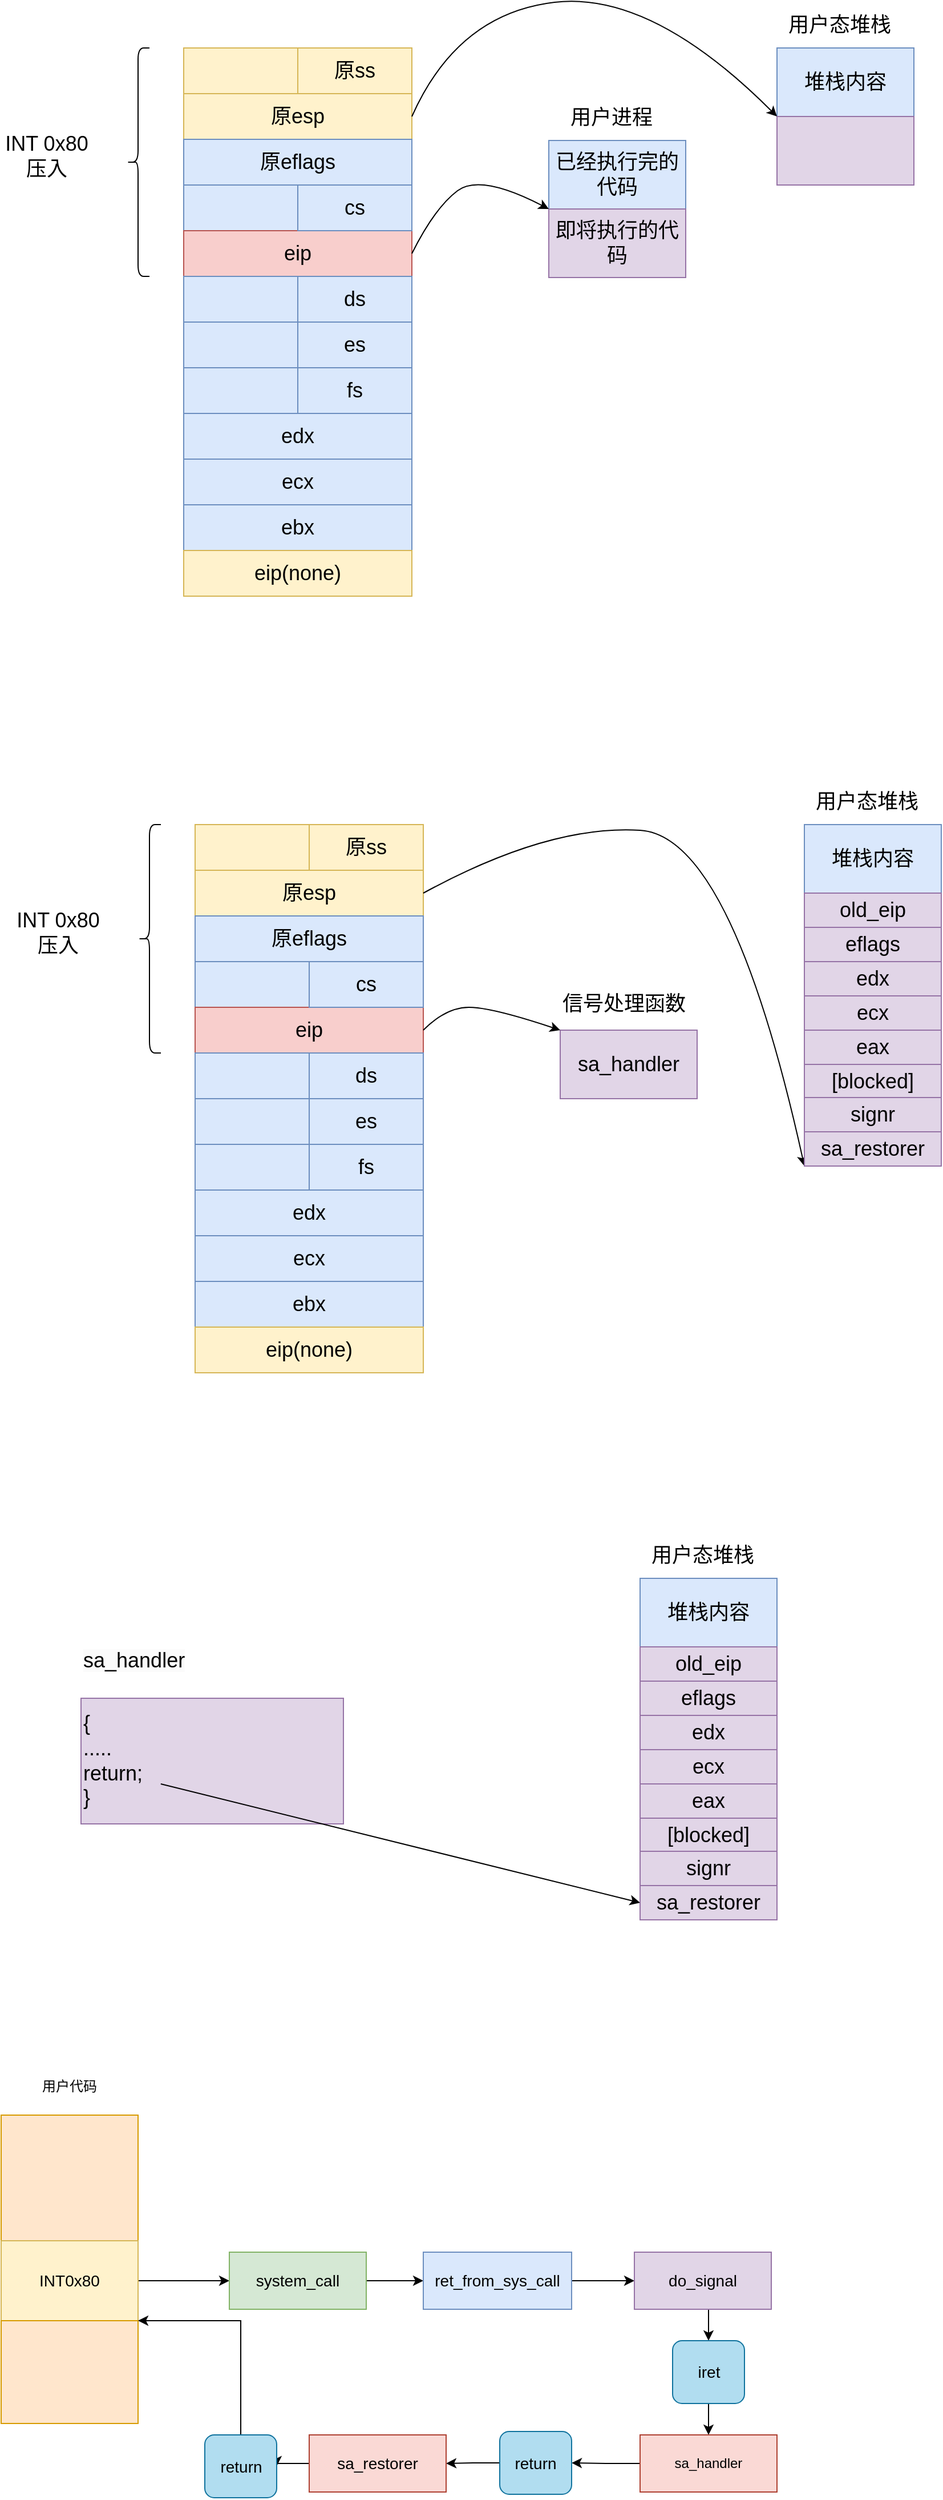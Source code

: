 <mxfile version="20.8.16" type="device"><diagram name="第 1 页" id="8UMI5wfGpU9yhUyudxRB"><mxGraphModel dx="1194" dy="748" grid="1" gridSize="10" guides="1" tooltips="1" connect="1" arrows="1" fold="1" page="1" pageScale="1" pageWidth="827" pageHeight="1169" math="0" shadow="0"><root><mxCell id="0"/><mxCell id="1" parent="0"/><mxCell id="Ko70cHAh3hERmwU0dGHc-2" value="" style="rounded=0;whiteSpace=wrap;html=1;fillColor=#fff2cc;strokeColor=#d6b656;" parent="1" vertex="1"><mxGeometry x="160" y="120" width="100" height="40" as="geometry"/></mxCell><mxCell id="Ko70cHAh3hERmwU0dGHc-3" value="&lt;font style=&quot;font-size: 18px;&quot;&gt;原ss&lt;/font&gt;" style="rounded=0;whiteSpace=wrap;html=1;fillColor=#fff2cc;strokeColor=#d6b656;" parent="1" vertex="1"><mxGeometry x="260" y="120" width="100" height="40" as="geometry"/></mxCell><mxCell id="Ko70cHAh3hERmwU0dGHc-4" value="&lt;font style=&quot;font-size: 18px;&quot;&gt;原esp&lt;/font&gt;" style="rounded=0;whiteSpace=wrap;html=1;fillColor=#fff2cc;strokeColor=#d6b656;" parent="1" vertex="1"><mxGeometry x="160" y="160" width="200" height="40" as="geometry"/></mxCell><mxCell id="Ko70cHAh3hERmwU0dGHc-5" value="&lt;font style=&quot;font-size: 18px;&quot;&gt;原eflags&lt;/font&gt;" style="rounded=0;whiteSpace=wrap;html=1;fillColor=#dae8fc;strokeColor=#6c8ebf;" parent="1" vertex="1"><mxGeometry x="160" y="200" width="200" height="40" as="geometry"/></mxCell><mxCell id="Ko70cHAh3hERmwU0dGHc-6" value="" style="rounded=0;whiteSpace=wrap;html=1;fillColor=#dae8fc;strokeColor=#6c8ebf;" parent="1" vertex="1"><mxGeometry x="160" y="240" width="100" height="40" as="geometry"/></mxCell><mxCell id="Ko70cHAh3hERmwU0dGHc-8" value="&lt;font style=&quot;font-size: 18px;&quot;&gt;cs&lt;/font&gt;" style="rounded=0;whiteSpace=wrap;html=1;fillColor=#fff2cc;strokeColor=#d6b656;" parent="1" vertex="1"><mxGeometry x="260" y="240" width="100" height="40" as="geometry"/></mxCell><mxCell id="Ko70cHAh3hERmwU0dGHc-9" value="&lt;font style=&quot;font-size: 18px;&quot;&gt;eip&lt;/font&gt;" style="rounded=0;whiteSpace=wrap;html=1;fillColor=#f8cecc;strokeColor=#b85450;" parent="1" vertex="1"><mxGeometry x="160" y="280" width="200" height="40" as="geometry"/></mxCell><mxCell id="Ko70cHAh3hERmwU0dGHc-10" value="&lt;font style=&quot;font-size: 18px;&quot;&gt;cs&lt;/font&gt;" style="rounded=0;whiteSpace=wrap;html=1;fillColor=#dae8fc;strokeColor=#6c8ebf;" parent="1" vertex="1"><mxGeometry x="260" y="240" width="100" height="40" as="geometry"/></mxCell><mxCell id="Ko70cHAh3hERmwU0dGHc-11" value="" style="rounded=0;whiteSpace=wrap;html=1;fillColor=#dae8fc;strokeColor=#6c8ebf;" parent="1" vertex="1"><mxGeometry x="160" y="320" width="100" height="40" as="geometry"/></mxCell><mxCell id="Ko70cHAh3hERmwU0dGHc-12" value="&lt;font style=&quot;font-size: 18px;&quot;&gt;ds&lt;/font&gt;" style="rounded=0;whiteSpace=wrap;html=1;fillColor=#dae8fc;strokeColor=#6c8ebf;" parent="1" vertex="1"><mxGeometry x="260" y="320" width="100" height="40" as="geometry"/></mxCell><mxCell id="Ko70cHAh3hERmwU0dGHc-13" value="" style="rounded=0;whiteSpace=wrap;html=1;fillColor=#dae8fc;strokeColor=#6c8ebf;" parent="1" vertex="1"><mxGeometry x="160" y="360" width="100" height="40" as="geometry"/></mxCell><mxCell id="Ko70cHAh3hERmwU0dGHc-14" value="&lt;font style=&quot;font-size: 18px;&quot;&gt;es&lt;/font&gt;" style="rounded=0;whiteSpace=wrap;html=1;fillColor=#dae8fc;strokeColor=#6c8ebf;" parent="1" vertex="1"><mxGeometry x="260" y="360" width="100" height="40" as="geometry"/></mxCell><mxCell id="Ko70cHAh3hERmwU0dGHc-15" value="" style="rounded=0;whiteSpace=wrap;html=1;fillColor=#dae8fc;strokeColor=#6c8ebf;" parent="1" vertex="1"><mxGeometry x="160" y="400" width="100" height="40" as="geometry"/></mxCell><mxCell id="Ko70cHAh3hERmwU0dGHc-16" value="&lt;font style=&quot;font-size: 18px;&quot;&gt;fs&lt;/font&gt;" style="rounded=0;whiteSpace=wrap;html=1;fillColor=#dae8fc;strokeColor=#6c8ebf;" parent="1" vertex="1"><mxGeometry x="260" y="400" width="100" height="40" as="geometry"/></mxCell><mxCell id="Ko70cHAh3hERmwU0dGHc-17" value="&lt;font style=&quot;font-size: 18px;&quot;&gt;edx&lt;/font&gt;" style="rounded=0;whiteSpace=wrap;html=1;fillColor=#dae8fc;strokeColor=#6c8ebf;" parent="1" vertex="1"><mxGeometry x="160" y="440" width="200" height="40" as="geometry"/></mxCell><mxCell id="Ko70cHAh3hERmwU0dGHc-18" value="&lt;font style=&quot;font-size: 18px;&quot;&gt;ecx&lt;/font&gt;" style="rounded=0;whiteSpace=wrap;html=1;fillColor=#dae8fc;strokeColor=#6c8ebf;" parent="1" vertex="1"><mxGeometry x="160" y="480" width="200" height="40" as="geometry"/></mxCell><mxCell id="Ko70cHAh3hERmwU0dGHc-19" value="&lt;font style=&quot;font-size: 18px;&quot;&gt;ebx&lt;/font&gt;" style="rounded=0;whiteSpace=wrap;html=1;fillColor=#dae8fc;strokeColor=#6c8ebf;" parent="1" vertex="1"><mxGeometry x="160" y="520" width="200" height="40" as="geometry"/></mxCell><mxCell id="Ko70cHAh3hERmwU0dGHc-20" value="&lt;font style=&quot;font-size: 18px;&quot;&gt;eip(none)&lt;/font&gt;" style="rounded=0;whiteSpace=wrap;html=1;fillColor=#fff2cc;strokeColor=#d6b656;" parent="1" vertex="1"><mxGeometry x="160" y="560" width="200" height="40" as="geometry"/></mxCell><mxCell id="Ko70cHAh3hERmwU0dGHc-22" value="已经执行完的代码" style="rounded=0;whiteSpace=wrap;html=1;fontSize=18;fillColor=#dae8fc;strokeColor=#6c8ebf;" parent="1" vertex="1"><mxGeometry x="480" y="201" width="120" height="60" as="geometry"/></mxCell><mxCell id="Ko70cHAh3hERmwU0dGHc-23" value="即将执行的代码" style="rounded=0;whiteSpace=wrap;html=1;fontSize=18;fillColor=#e1d5e7;strokeColor=#9673a6;" parent="1" vertex="1"><mxGeometry x="480" y="261" width="120" height="60" as="geometry"/></mxCell><mxCell id="Ko70cHAh3hERmwU0dGHc-25" value="用户进程" style="text;strokeColor=none;align=center;fillColor=none;html=1;verticalAlign=middle;whiteSpace=wrap;rounded=0;fontSize=18;" parent="1" vertex="1"><mxGeometry x="480" y="166" width="110" height="30" as="geometry"/></mxCell><mxCell id="Ko70cHAh3hERmwU0dGHc-26" value="" style="curved=1;endArrow=classic;html=1;rounded=0;fontSize=18;exitX=1;exitY=0.5;exitDx=0;exitDy=0;entryX=0;entryY=0;entryDx=0;entryDy=0;" parent="1" source="Ko70cHAh3hERmwU0dGHc-9" target="Ko70cHAh3hERmwU0dGHc-23" edge="1"><mxGeometry width="50" height="50" relative="1" as="geometry"><mxPoint x="430" y="350" as="sourcePoint"/><mxPoint x="480" y="300" as="targetPoint"/><Array as="points"><mxPoint x="380" y="260"/><mxPoint x="420" y="230"/></Array></mxGeometry></mxCell><mxCell id="Ko70cHAh3hERmwU0dGHc-27" value="" style="shape=curlyBracket;whiteSpace=wrap;html=1;rounded=1;labelPosition=left;verticalLabelPosition=middle;align=right;verticalAlign=middle;fontSize=18;" parent="1" vertex="1"><mxGeometry x="110" y="120" width="20" height="200" as="geometry"/></mxCell><mxCell id="Ko70cHAh3hERmwU0dGHc-28" value="堆栈内容" style="rounded=0;whiteSpace=wrap;html=1;fontSize=18;fillColor=#dae8fc;strokeColor=#6c8ebf;" parent="1" vertex="1"><mxGeometry x="680" y="120" width="120" height="60" as="geometry"/></mxCell><mxCell id="Ko70cHAh3hERmwU0dGHc-29" value="" style="rounded=0;whiteSpace=wrap;html=1;fontSize=18;fillColor=#e1d5e7;strokeColor=#9673a6;" parent="1" vertex="1"><mxGeometry x="680" y="180" width="120" height="60" as="geometry"/></mxCell><mxCell id="Ko70cHAh3hERmwU0dGHc-30" value="用户态堆栈" style="text;strokeColor=none;align=center;fillColor=none;html=1;verticalAlign=middle;whiteSpace=wrap;rounded=0;fontSize=18;" parent="1" vertex="1"><mxGeometry x="680" y="85" width="110" height="30" as="geometry"/></mxCell><mxCell id="Ko70cHAh3hERmwU0dGHc-31" value="" style="curved=1;endArrow=classic;html=1;rounded=0;fontSize=18;exitX=1;exitY=0.5;exitDx=0;exitDy=0;entryX=0;entryY=1;entryDx=0;entryDy=0;" parent="1" source="Ko70cHAh3hERmwU0dGHc-4" target="Ko70cHAh3hERmwU0dGHc-28" edge="1"><mxGeometry width="50" height="50" relative="1" as="geometry"><mxPoint x="400" y="140" as="sourcePoint"/><mxPoint x="450" y="90" as="targetPoint"/><Array as="points"><mxPoint x="400" y="90"/><mxPoint x="570" y="70"/></Array></mxGeometry></mxCell><mxCell id="Ko70cHAh3hERmwU0dGHc-32" value="INT 0x80压入" style="text;strokeColor=none;align=center;fillColor=none;html=1;verticalAlign=middle;whiteSpace=wrap;rounded=0;fontSize=18;" parent="1" vertex="1"><mxGeometry y="200" width="80" height="30" as="geometry"/></mxCell><mxCell id="Ko70cHAh3hERmwU0dGHc-33" value="" style="rounded=0;whiteSpace=wrap;html=1;fillColor=#fff2cc;strokeColor=#d6b656;" parent="1" vertex="1"><mxGeometry x="170" y="800" width="100" height="40" as="geometry"/></mxCell><mxCell id="Ko70cHAh3hERmwU0dGHc-34" value="&lt;font style=&quot;font-size: 18px;&quot;&gt;原ss&lt;/font&gt;" style="rounded=0;whiteSpace=wrap;html=1;fillColor=#fff2cc;strokeColor=#d6b656;" parent="1" vertex="1"><mxGeometry x="270" y="800" width="100" height="40" as="geometry"/></mxCell><mxCell id="Ko70cHAh3hERmwU0dGHc-35" value="&lt;font style=&quot;font-size: 18px;&quot;&gt;原esp&lt;/font&gt;" style="rounded=0;whiteSpace=wrap;html=1;fillColor=#fff2cc;strokeColor=#d6b656;" parent="1" vertex="1"><mxGeometry x="170" y="840" width="200" height="40" as="geometry"/></mxCell><mxCell id="Ko70cHAh3hERmwU0dGHc-36" value="&lt;font style=&quot;font-size: 18px;&quot;&gt;原eflags&lt;/font&gt;" style="rounded=0;whiteSpace=wrap;html=1;fillColor=#dae8fc;strokeColor=#6c8ebf;" parent="1" vertex="1"><mxGeometry x="170" y="880" width="200" height="40" as="geometry"/></mxCell><mxCell id="Ko70cHAh3hERmwU0dGHc-37" value="" style="rounded=0;whiteSpace=wrap;html=1;fillColor=#dae8fc;strokeColor=#6c8ebf;" parent="1" vertex="1"><mxGeometry x="170" y="920" width="100" height="40" as="geometry"/></mxCell><mxCell id="Ko70cHAh3hERmwU0dGHc-38" value="&lt;font style=&quot;font-size: 18px;&quot;&gt;cs&lt;/font&gt;" style="rounded=0;whiteSpace=wrap;html=1;fillColor=#fff2cc;strokeColor=#d6b656;" parent="1" vertex="1"><mxGeometry x="270" y="920" width="100" height="40" as="geometry"/></mxCell><mxCell id="Ko70cHAh3hERmwU0dGHc-39" value="&lt;font style=&quot;font-size: 18px;&quot;&gt;eip&lt;/font&gt;" style="rounded=0;whiteSpace=wrap;html=1;fillColor=#f8cecc;strokeColor=#b85450;" parent="1" vertex="1"><mxGeometry x="170" y="960" width="200" height="40" as="geometry"/></mxCell><mxCell id="Ko70cHAh3hERmwU0dGHc-40" value="&lt;font style=&quot;font-size: 18px;&quot;&gt;cs&lt;/font&gt;" style="rounded=0;whiteSpace=wrap;html=1;fillColor=#dae8fc;strokeColor=#6c8ebf;" parent="1" vertex="1"><mxGeometry x="270" y="920" width="100" height="40" as="geometry"/></mxCell><mxCell id="Ko70cHAh3hERmwU0dGHc-41" value="" style="rounded=0;whiteSpace=wrap;html=1;fillColor=#dae8fc;strokeColor=#6c8ebf;" parent="1" vertex="1"><mxGeometry x="170" y="1000" width="100" height="40" as="geometry"/></mxCell><mxCell id="Ko70cHAh3hERmwU0dGHc-42" value="&lt;font style=&quot;font-size: 18px;&quot;&gt;ds&lt;/font&gt;" style="rounded=0;whiteSpace=wrap;html=1;fillColor=#dae8fc;strokeColor=#6c8ebf;" parent="1" vertex="1"><mxGeometry x="270" y="1000" width="100" height="40" as="geometry"/></mxCell><mxCell id="Ko70cHAh3hERmwU0dGHc-43" value="" style="rounded=0;whiteSpace=wrap;html=1;fillColor=#dae8fc;strokeColor=#6c8ebf;" parent="1" vertex="1"><mxGeometry x="170" y="1040" width="100" height="40" as="geometry"/></mxCell><mxCell id="Ko70cHAh3hERmwU0dGHc-44" value="&lt;font style=&quot;font-size: 18px;&quot;&gt;es&lt;/font&gt;" style="rounded=0;whiteSpace=wrap;html=1;fillColor=#dae8fc;strokeColor=#6c8ebf;" parent="1" vertex="1"><mxGeometry x="270" y="1040" width="100" height="40" as="geometry"/></mxCell><mxCell id="Ko70cHAh3hERmwU0dGHc-45" value="" style="rounded=0;whiteSpace=wrap;html=1;fillColor=#dae8fc;strokeColor=#6c8ebf;" parent="1" vertex="1"><mxGeometry x="170" y="1080" width="100" height="40" as="geometry"/></mxCell><mxCell id="Ko70cHAh3hERmwU0dGHc-46" value="&lt;font style=&quot;font-size: 18px;&quot;&gt;fs&lt;/font&gt;" style="rounded=0;whiteSpace=wrap;html=1;fillColor=#dae8fc;strokeColor=#6c8ebf;" parent="1" vertex="1"><mxGeometry x="270" y="1080" width="100" height="40" as="geometry"/></mxCell><mxCell id="Ko70cHAh3hERmwU0dGHc-47" value="&lt;font style=&quot;font-size: 18px;&quot;&gt;edx&lt;/font&gt;" style="rounded=0;whiteSpace=wrap;html=1;fillColor=#dae8fc;strokeColor=#6c8ebf;" parent="1" vertex="1"><mxGeometry x="170" y="1120" width="200" height="40" as="geometry"/></mxCell><mxCell id="Ko70cHAh3hERmwU0dGHc-48" value="&lt;font style=&quot;font-size: 18px;&quot;&gt;ecx&lt;/font&gt;" style="rounded=0;whiteSpace=wrap;html=1;fillColor=#dae8fc;strokeColor=#6c8ebf;" parent="1" vertex="1"><mxGeometry x="170" y="1160" width="200" height="40" as="geometry"/></mxCell><mxCell id="Ko70cHAh3hERmwU0dGHc-49" value="&lt;font style=&quot;font-size: 18px;&quot;&gt;ebx&lt;/font&gt;" style="rounded=0;whiteSpace=wrap;html=1;fillColor=#dae8fc;strokeColor=#6c8ebf;" parent="1" vertex="1"><mxGeometry x="170" y="1200" width="200" height="40" as="geometry"/></mxCell><mxCell id="Ko70cHAh3hERmwU0dGHc-50" value="&lt;font style=&quot;font-size: 18px;&quot;&gt;eip(none)&lt;/font&gt;" style="rounded=0;whiteSpace=wrap;html=1;fillColor=#fff2cc;strokeColor=#d6b656;" parent="1" vertex="1"><mxGeometry x="170" y="1240" width="200" height="40" as="geometry"/></mxCell><mxCell id="Ko70cHAh3hERmwU0dGHc-52" value="sa_handler" style="rounded=0;whiteSpace=wrap;html=1;fontSize=18;fillColor=#e1d5e7;strokeColor=#9673a6;" parent="1" vertex="1"><mxGeometry x="490" y="980" width="120" height="60" as="geometry"/></mxCell><mxCell id="Ko70cHAh3hERmwU0dGHc-54" value="" style="curved=1;endArrow=classic;html=1;rounded=0;fontSize=18;exitX=1;exitY=0.5;exitDx=0;exitDy=0;entryX=0;entryY=0;entryDx=0;entryDy=0;" parent="1" source="Ko70cHAh3hERmwU0dGHc-39" target="Ko70cHAh3hERmwU0dGHc-52" edge="1"><mxGeometry width="50" height="50" relative="1" as="geometry"><mxPoint x="440" y="1030" as="sourcePoint"/><mxPoint x="490" y="980" as="targetPoint"/><Array as="points"><mxPoint x="390" y="960"/><mxPoint x="430" y="960"/></Array></mxGeometry></mxCell><mxCell id="Ko70cHAh3hERmwU0dGHc-55" value="" style="shape=curlyBracket;whiteSpace=wrap;html=1;rounded=1;labelPosition=left;verticalLabelPosition=middle;align=right;verticalAlign=middle;fontSize=18;" parent="1" vertex="1"><mxGeometry x="120" y="800" width="20" height="200" as="geometry"/></mxCell><mxCell id="Ko70cHAh3hERmwU0dGHc-56" value="堆栈内容" style="rounded=0;whiteSpace=wrap;html=1;fontSize=18;fillColor=#dae8fc;strokeColor=#6c8ebf;" parent="1" vertex="1"><mxGeometry x="704" y="800" width="120" height="60" as="geometry"/></mxCell><mxCell id="Ko70cHAh3hERmwU0dGHc-57" value="old_eip" style="rounded=0;whiteSpace=wrap;html=1;fontSize=18;fillColor=#e1d5e7;strokeColor=#9673a6;" parent="1" vertex="1"><mxGeometry x="704" y="860" width="120" height="30" as="geometry"/></mxCell><mxCell id="Ko70cHAh3hERmwU0dGHc-58" value="用户态堆栈" style="text;strokeColor=none;align=center;fillColor=none;html=1;verticalAlign=middle;whiteSpace=wrap;rounded=0;fontSize=18;" parent="1" vertex="1"><mxGeometry x="704" y="765" width="110" height="30" as="geometry"/></mxCell><mxCell id="Ko70cHAh3hERmwU0dGHc-59" value="" style="curved=1;endArrow=classic;html=1;rounded=0;fontSize=18;exitX=1;exitY=0.5;exitDx=0;exitDy=0;entryX=0;entryY=1;entryDx=0;entryDy=0;" parent="1" source="Ko70cHAh3hERmwU0dGHc-35" target="Ko70cHAh3hERmwU0dGHc-68" edge="1"><mxGeometry width="50" height="50" relative="1" as="geometry"><mxPoint x="410" y="820" as="sourcePoint"/><mxPoint x="460" y="770" as="targetPoint"/><Array as="points"><mxPoint x="480" y="800"/><mxPoint x="640" y="810"/></Array></mxGeometry></mxCell><mxCell id="Ko70cHAh3hERmwU0dGHc-60" value="INT 0x80压入" style="text;strokeColor=none;align=center;fillColor=none;html=1;verticalAlign=middle;whiteSpace=wrap;rounded=0;fontSize=18;" parent="1" vertex="1"><mxGeometry x="10" y="880" width="80" height="30" as="geometry"/></mxCell><mxCell id="Ko70cHAh3hERmwU0dGHc-61" value="&lt;div style=&quot;text-align: center;&quot;&gt;信号处理函数&lt;/div&gt;" style="text;whiteSpace=wrap;html=1;fontSize=18;" parent="1" vertex="1"><mxGeometry x="490" y="940" width="120" height="50" as="geometry"/></mxCell><mxCell id="Ko70cHAh3hERmwU0dGHc-62" value="eflags" style="rounded=0;whiteSpace=wrap;html=1;fontSize=18;fillColor=#e1d5e7;strokeColor=#9673a6;" parent="1" vertex="1"><mxGeometry x="704" y="890" width="120" height="30" as="geometry"/></mxCell><mxCell id="Ko70cHAh3hERmwU0dGHc-63" value="edx" style="rounded=0;whiteSpace=wrap;html=1;fontSize=18;fillColor=#e1d5e7;strokeColor=#9673a6;" parent="1" vertex="1"><mxGeometry x="704" y="920" width="120" height="30" as="geometry"/></mxCell><mxCell id="Ko70cHAh3hERmwU0dGHc-64" value="ecx" style="rounded=0;whiteSpace=wrap;html=1;fontSize=18;fillColor=#e1d5e7;strokeColor=#9673a6;" parent="1" vertex="1"><mxGeometry x="704" y="950" width="120" height="30" as="geometry"/></mxCell><mxCell id="Ko70cHAh3hERmwU0dGHc-65" value="[blocked]" style="rounded=0;whiteSpace=wrap;html=1;fontSize=18;fillColor=#e1d5e7;strokeColor=#9673a6;" parent="1" vertex="1"><mxGeometry x="704" y="1010" width="120" height="30" as="geometry"/></mxCell><mxCell id="Ko70cHAh3hERmwU0dGHc-67" value="signr" style="rounded=0;whiteSpace=wrap;html=1;fontSize=18;fillColor=#e1d5e7;strokeColor=#9673a6;" parent="1" vertex="1"><mxGeometry x="704" y="1039" width="120" height="30" as="geometry"/></mxCell><mxCell id="Ko70cHAh3hERmwU0dGHc-68" value="sa_restorer" style="rounded=0;whiteSpace=wrap;html=1;fontSize=18;fillColor=#e1d5e7;strokeColor=#9673a6;" parent="1" vertex="1"><mxGeometry x="704" y="1069" width="120" height="30" as="geometry"/></mxCell><mxCell id="Ko70cHAh3hERmwU0dGHc-69" value="eax" style="rounded=0;whiteSpace=wrap;html=1;fontSize=18;fillColor=#e1d5e7;strokeColor=#9673a6;" parent="1" vertex="1"><mxGeometry x="704" y="980" width="120" height="30" as="geometry"/></mxCell><mxCell id="Ko70cHAh3hERmwU0dGHc-70" value="{&lt;br&gt;.....&lt;br&gt;return;&lt;br&gt;}&lt;br&gt;" style="rounded=0;whiteSpace=wrap;html=1;fontSize=18;fillColor=#e1d5e7;strokeColor=#9673a6;align=left;" parent="1" vertex="1"><mxGeometry x="70" y="1565" width="230" height="110" as="geometry"/></mxCell><mxCell id="Ko70cHAh3hERmwU0dGHc-71" value="&lt;span style=&quot;color: rgb(0, 0, 0); font-family: Helvetica; font-size: 18px; font-style: normal; font-variant-ligatures: normal; font-variant-caps: normal; font-weight: 400; letter-spacing: normal; orphans: 2; text-align: center; text-indent: 0px; text-transform: none; widows: 2; word-spacing: 0px; -webkit-text-stroke-width: 0px; background-color: rgb(251, 251, 251); text-decoration-thickness: initial; text-decoration-style: initial; text-decoration-color: initial; float: none; display: inline !important;&quot;&gt;sa_handler&lt;/span&gt;" style="text;whiteSpace=wrap;html=1;fontSize=18;" parent="1" vertex="1"><mxGeometry x="70" y="1515" width="120" height="50" as="geometry"/></mxCell><mxCell id="Ko70cHAh3hERmwU0dGHc-72" value="堆栈内容" style="rounded=0;whiteSpace=wrap;html=1;fontSize=18;fillColor=#dae8fc;strokeColor=#6c8ebf;" parent="1" vertex="1"><mxGeometry x="560" y="1460" width="120" height="60" as="geometry"/></mxCell><mxCell id="Ko70cHAh3hERmwU0dGHc-73" value="old_eip" style="rounded=0;whiteSpace=wrap;html=1;fontSize=18;fillColor=#e1d5e7;strokeColor=#9673a6;" parent="1" vertex="1"><mxGeometry x="560" y="1520" width="120" height="30" as="geometry"/></mxCell><mxCell id="Ko70cHAh3hERmwU0dGHc-74" value="用户态堆栈" style="text;strokeColor=none;align=center;fillColor=none;html=1;verticalAlign=middle;whiteSpace=wrap;rounded=0;fontSize=18;" parent="1" vertex="1"><mxGeometry x="560" y="1425" width="110" height="30" as="geometry"/></mxCell><mxCell id="Ko70cHAh3hERmwU0dGHc-75" value="eflags" style="rounded=0;whiteSpace=wrap;html=1;fontSize=18;fillColor=#e1d5e7;strokeColor=#9673a6;" parent="1" vertex="1"><mxGeometry x="560" y="1550" width="120" height="30" as="geometry"/></mxCell><mxCell id="Ko70cHAh3hERmwU0dGHc-76" value="edx" style="rounded=0;whiteSpace=wrap;html=1;fontSize=18;fillColor=#e1d5e7;strokeColor=#9673a6;" parent="1" vertex="1"><mxGeometry x="560" y="1580" width="120" height="30" as="geometry"/></mxCell><mxCell id="Ko70cHAh3hERmwU0dGHc-77" value="ecx" style="rounded=0;whiteSpace=wrap;html=1;fontSize=18;fillColor=#e1d5e7;strokeColor=#9673a6;" parent="1" vertex="1"><mxGeometry x="560" y="1610" width="120" height="30" as="geometry"/></mxCell><mxCell id="Ko70cHAh3hERmwU0dGHc-78" value="[blocked]" style="rounded=0;whiteSpace=wrap;html=1;fontSize=18;fillColor=#e1d5e7;strokeColor=#9673a6;" parent="1" vertex="1"><mxGeometry x="560" y="1670" width="120" height="30" as="geometry"/></mxCell><mxCell id="Ko70cHAh3hERmwU0dGHc-79" value="signr" style="rounded=0;whiteSpace=wrap;html=1;fontSize=18;fillColor=#e1d5e7;strokeColor=#9673a6;" parent="1" vertex="1"><mxGeometry x="560" y="1699" width="120" height="30" as="geometry"/></mxCell><mxCell id="Ko70cHAh3hERmwU0dGHc-80" value="sa_restorer" style="rounded=0;whiteSpace=wrap;html=1;fontSize=18;fillColor=#e1d5e7;strokeColor=#9673a6;" parent="1" vertex="1"><mxGeometry x="560" y="1729" width="120" height="30" as="geometry"/></mxCell><mxCell id="Ko70cHAh3hERmwU0dGHc-81" value="eax" style="rounded=0;whiteSpace=wrap;html=1;fontSize=18;fillColor=#e1d5e7;strokeColor=#9673a6;" parent="1" vertex="1"><mxGeometry x="560" y="1640" width="120" height="30" as="geometry"/></mxCell><mxCell id="Ko70cHAh3hERmwU0dGHc-83" value="" style="endArrow=classic;html=1;rounded=0;fontSize=18;entryX=0;entryY=0.5;entryDx=0;entryDy=0;exitX=0.304;exitY=0.682;exitDx=0;exitDy=0;exitPerimeter=0;" parent="1" source="Ko70cHAh3hERmwU0dGHc-70" target="Ko70cHAh3hERmwU0dGHc-80" edge="1"><mxGeometry width="50" height="50" relative="1" as="geometry"><mxPoint x="210" y="1770" as="sourcePoint"/><mxPoint x="260" y="1720" as="targetPoint"/></mxGeometry></mxCell><mxCell id="bq1vb6iA2o7kc_jp54gd-1" value="" style="rounded=0;whiteSpace=wrap;html=1;fillColor=#ffe6cc;strokeColor=#d79b00;" vertex="1" parent="1"><mxGeometry y="1930" width="120" height="110" as="geometry"/></mxCell><mxCell id="bq1vb6iA2o7kc_jp54gd-7" style="edgeStyle=orthogonalEdgeStyle;rounded=0;orthogonalLoop=1;jettySize=auto;html=1;exitX=1;exitY=0.5;exitDx=0;exitDy=0;entryX=0;entryY=0.5;entryDx=0;entryDy=0;" edge="1" parent="1" source="bq1vb6iA2o7kc_jp54gd-3" target="bq1vb6iA2o7kc_jp54gd-4"><mxGeometry relative="1" as="geometry"/></mxCell><mxCell id="bq1vb6iA2o7kc_jp54gd-3" value="&lt;font style=&quot;font-size: 14px;&quot;&gt;INT0x80&lt;/font&gt;" style="rounded=0;whiteSpace=wrap;html=1;fillColor=#fff2cc;strokeColor=#d6b656;" vertex="1" parent="1"><mxGeometry y="2040" width="120" height="70" as="geometry"/></mxCell><mxCell id="bq1vb6iA2o7kc_jp54gd-12" style="edgeStyle=orthogonalEdgeStyle;rounded=0;orthogonalLoop=1;jettySize=auto;html=1;exitX=1;exitY=0.5;exitDx=0;exitDy=0;entryX=0;entryY=0.5;entryDx=0;entryDy=0;" edge="1" parent="1" source="bq1vb6iA2o7kc_jp54gd-4" target="bq1vb6iA2o7kc_jp54gd-11"><mxGeometry relative="1" as="geometry"/></mxCell><mxCell id="bq1vb6iA2o7kc_jp54gd-4" value="&lt;font style=&quot;font-size: 14px;&quot;&gt;system_call&lt;/font&gt;" style="rounded=0;whiteSpace=wrap;html=1;fillColor=#d5e8d4;strokeColor=#82b366;" vertex="1" parent="1"><mxGeometry x="200" y="2050" width="120" height="50" as="geometry"/></mxCell><mxCell id="bq1vb6iA2o7kc_jp54gd-6" value="" style="rounded=0;whiteSpace=wrap;html=1;fillColor=#ffe6cc;strokeColor=#d79b00;" vertex="1" parent="1"><mxGeometry y="2110" width="120" height="90" as="geometry"/></mxCell><mxCell id="bq1vb6iA2o7kc_jp54gd-15" style="edgeStyle=orthogonalEdgeStyle;rounded=0;orthogonalLoop=1;jettySize=auto;html=1;exitX=1;exitY=0.5;exitDx=0;exitDy=0;entryX=0;entryY=0.5;entryDx=0;entryDy=0;" edge="1" parent="1" source="bq1vb6iA2o7kc_jp54gd-11" target="bq1vb6iA2o7kc_jp54gd-14"><mxGeometry relative="1" as="geometry"/></mxCell><mxCell id="bq1vb6iA2o7kc_jp54gd-11" value="&lt;font style=&quot;font-size: 14px;&quot;&gt;ret_from_sys_call&lt;/font&gt;" style="rounded=0;whiteSpace=wrap;html=1;fillColor=#dae8fc;strokeColor=#6c8ebf;" vertex="1" parent="1"><mxGeometry x="370" y="2050" width="130" height="50" as="geometry"/></mxCell><mxCell id="bq1vb6iA2o7kc_jp54gd-20" style="edgeStyle=orthogonalEdgeStyle;rounded=0;orthogonalLoop=1;jettySize=auto;html=1;exitX=0.5;exitY=1;exitDx=0;exitDy=0;entryX=0.5;entryY=0;entryDx=0;entryDy=0;" edge="1" parent="1" source="bq1vb6iA2o7kc_jp54gd-14" target="bq1vb6iA2o7kc_jp54gd-19"><mxGeometry relative="1" as="geometry"/></mxCell><mxCell id="bq1vb6iA2o7kc_jp54gd-14" value="&lt;font style=&quot;font-size: 14px;&quot;&gt;do_signal&lt;/font&gt;" style="rounded=0;whiteSpace=wrap;html=1;fillColor=#e1d5e7;strokeColor=#9673a6;" vertex="1" parent="1"><mxGeometry x="555" y="2050" width="120" height="50" as="geometry"/></mxCell><mxCell id="bq1vb6iA2o7kc_jp54gd-22" style="edgeStyle=orthogonalEdgeStyle;rounded=0;orthogonalLoop=1;jettySize=auto;html=1;exitX=0.5;exitY=1;exitDx=0;exitDy=0;entryX=0.5;entryY=0;entryDx=0;entryDy=0;" edge="1" parent="1" source="bq1vb6iA2o7kc_jp54gd-19" target="bq1vb6iA2o7kc_jp54gd-21"><mxGeometry relative="1" as="geometry"/></mxCell><mxCell id="bq1vb6iA2o7kc_jp54gd-19" value="&lt;font style=&quot;font-size: 14px;&quot;&gt;iret&lt;/font&gt;" style="rounded=1;whiteSpace=wrap;html=1;fillColor=#b1ddf0;strokeColor=#10739e;" vertex="1" parent="1"><mxGeometry x="588.5" y="2127.5" width="63" height="55" as="geometry"/></mxCell><mxCell id="bq1vb6iA2o7kc_jp54gd-25" style="edgeStyle=orthogonalEdgeStyle;rounded=0;orthogonalLoop=1;jettySize=auto;html=1;exitX=0;exitY=0.5;exitDx=0;exitDy=0;entryX=1;entryY=0.5;entryDx=0;entryDy=0;" edge="1" parent="1" source="bq1vb6iA2o7kc_jp54gd-21" target="bq1vb6iA2o7kc_jp54gd-24"><mxGeometry relative="1" as="geometry"/></mxCell><mxCell id="bq1vb6iA2o7kc_jp54gd-21" value="sa_handler" style="rounded=0;whiteSpace=wrap;html=1;fillColor=#fad9d5;strokeColor=#ae4132;" vertex="1" parent="1"><mxGeometry x="560" y="2210" width="120" height="50" as="geometry"/></mxCell><mxCell id="bq1vb6iA2o7kc_jp54gd-28" style="edgeStyle=orthogonalEdgeStyle;rounded=0;orthogonalLoop=1;jettySize=auto;html=1;exitX=0;exitY=0.5;exitDx=0;exitDy=0;entryX=1;entryY=0.5;entryDx=0;entryDy=0;" edge="1" parent="1" source="bq1vb6iA2o7kc_jp54gd-24" target="bq1vb6iA2o7kc_jp54gd-27"><mxGeometry relative="1" as="geometry"/></mxCell><mxCell id="bq1vb6iA2o7kc_jp54gd-24" value="&lt;font style=&quot;font-size: 14px;&quot;&gt;return&lt;/font&gt;" style="rounded=1;whiteSpace=wrap;html=1;fillColor=#b1ddf0;strokeColor=#10739e;" vertex="1" parent="1"><mxGeometry x="437" y="2207" width="63" height="55" as="geometry"/></mxCell><mxCell id="bq1vb6iA2o7kc_jp54gd-30" style="edgeStyle=orthogonalEdgeStyle;rounded=0;orthogonalLoop=1;jettySize=auto;html=1;exitX=0;exitY=0.5;exitDx=0;exitDy=0;entryX=1;entryY=0.5;entryDx=0;entryDy=0;" edge="1" parent="1" source="bq1vb6iA2o7kc_jp54gd-27" target="bq1vb6iA2o7kc_jp54gd-29"><mxGeometry relative="1" as="geometry"/></mxCell><mxCell id="bq1vb6iA2o7kc_jp54gd-27" value="&lt;font style=&quot;font-size: 14px;&quot;&gt;sa_restorer&lt;/font&gt;" style="rounded=0;whiteSpace=wrap;html=1;fillColor=#fad9d5;strokeColor=#ae4132;" vertex="1" parent="1"><mxGeometry x="270" y="2210" width="120" height="50" as="geometry"/></mxCell><mxCell id="bq1vb6iA2o7kc_jp54gd-31" style="edgeStyle=orthogonalEdgeStyle;rounded=0;orthogonalLoop=1;jettySize=auto;html=1;exitX=0.5;exitY=0;exitDx=0;exitDy=0;entryX=1;entryY=1;entryDx=0;entryDy=0;" edge="1" parent="1" source="bq1vb6iA2o7kc_jp54gd-29" target="bq1vb6iA2o7kc_jp54gd-3"><mxGeometry relative="1" as="geometry"><mxPoint x="160" y="2110" as="targetPoint"/><Array as="points"><mxPoint x="210" y="2110"/></Array></mxGeometry></mxCell><mxCell id="bq1vb6iA2o7kc_jp54gd-29" value="&lt;font style=&quot;font-size: 14px;&quot;&gt;return&lt;/font&gt;" style="rounded=1;whiteSpace=wrap;html=1;fillColor=#b1ddf0;strokeColor=#10739e;" vertex="1" parent="1"><mxGeometry x="178.5" y="2210" width="63" height="55" as="geometry"/></mxCell><mxCell id="bq1vb6iA2o7kc_jp54gd-32" value="用户代码" style="text;strokeColor=none;align=center;fillColor=none;html=1;verticalAlign=middle;whiteSpace=wrap;rounded=0;" vertex="1" parent="1"><mxGeometry x="30" y="1890" width="60" height="30" as="geometry"/></mxCell></root></mxGraphModel></diagram></mxfile>